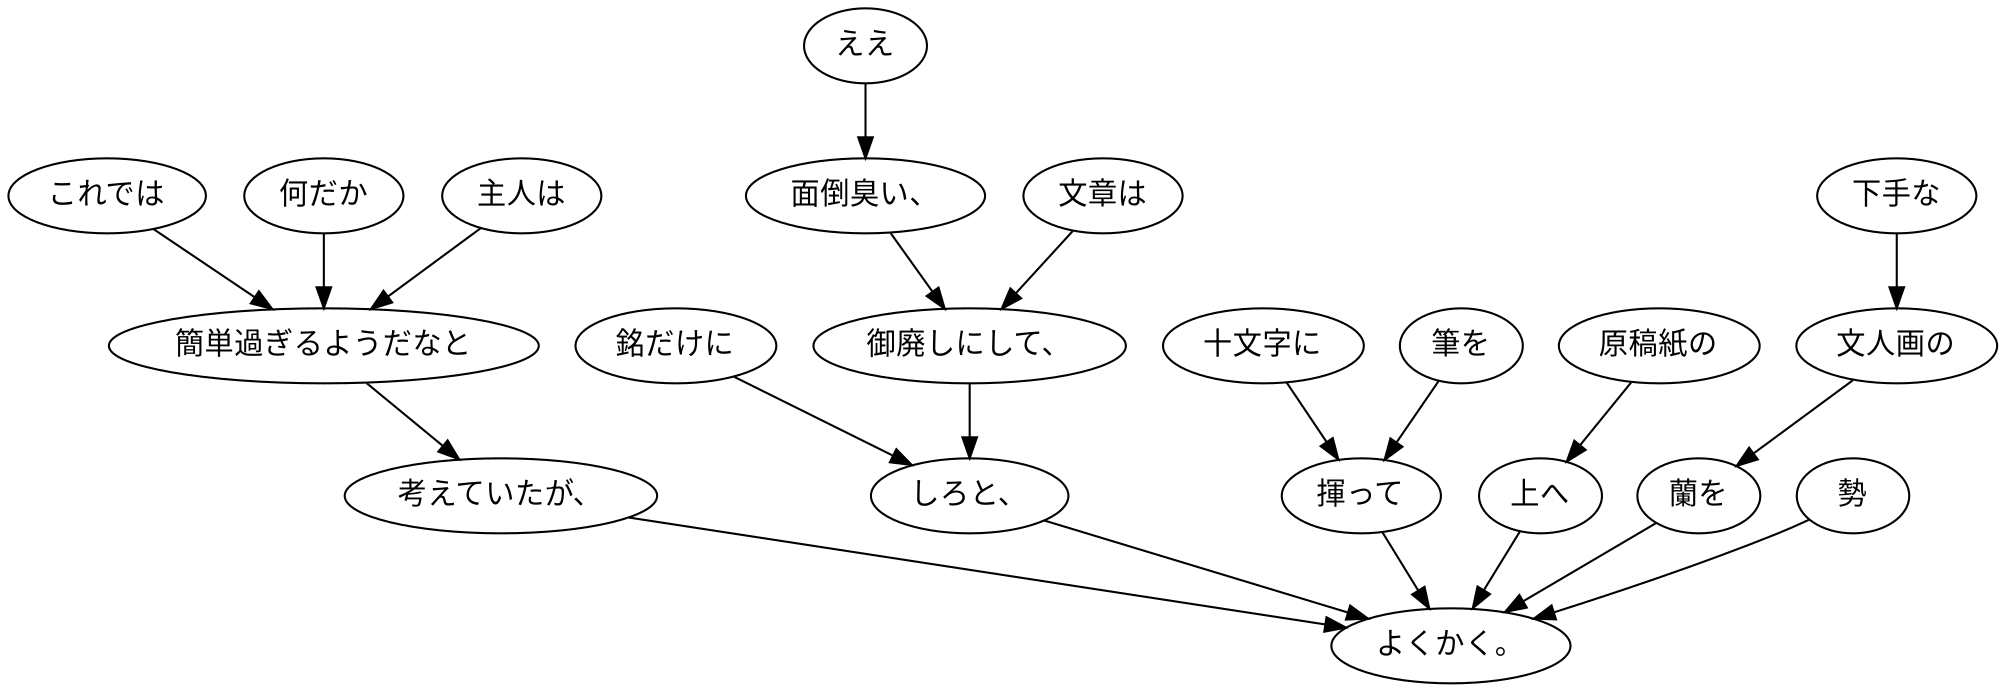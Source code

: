 digraph graph1374 {
	node0 [label="主人は"];
	node1 [label="これでは"];
	node2 [label="何だか"];
	node3 [label="簡単過ぎるようだなと"];
	node4 [label="考えていたが、"];
	node5 [label="ええ"];
	node6 [label="面倒臭い、"];
	node7 [label="文章は"];
	node8 [label="御廃しにして、"];
	node9 [label="銘だけに"];
	node10 [label="しろと、"];
	node11 [label="筆を"];
	node12 [label="十文字に"];
	node13 [label="揮って"];
	node14 [label="原稿紙の"];
	node15 [label="上へ"];
	node16 [label="下手な"];
	node17 [label="文人画の"];
	node18 [label="蘭を"];
	node19 [label="勢"];
	node20 [label="よくかく。"];
	node0 -> node3;
	node1 -> node3;
	node2 -> node3;
	node3 -> node4;
	node4 -> node20;
	node5 -> node6;
	node6 -> node8;
	node7 -> node8;
	node8 -> node10;
	node9 -> node10;
	node10 -> node20;
	node11 -> node13;
	node12 -> node13;
	node13 -> node20;
	node14 -> node15;
	node15 -> node20;
	node16 -> node17;
	node17 -> node18;
	node18 -> node20;
	node19 -> node20;
}
